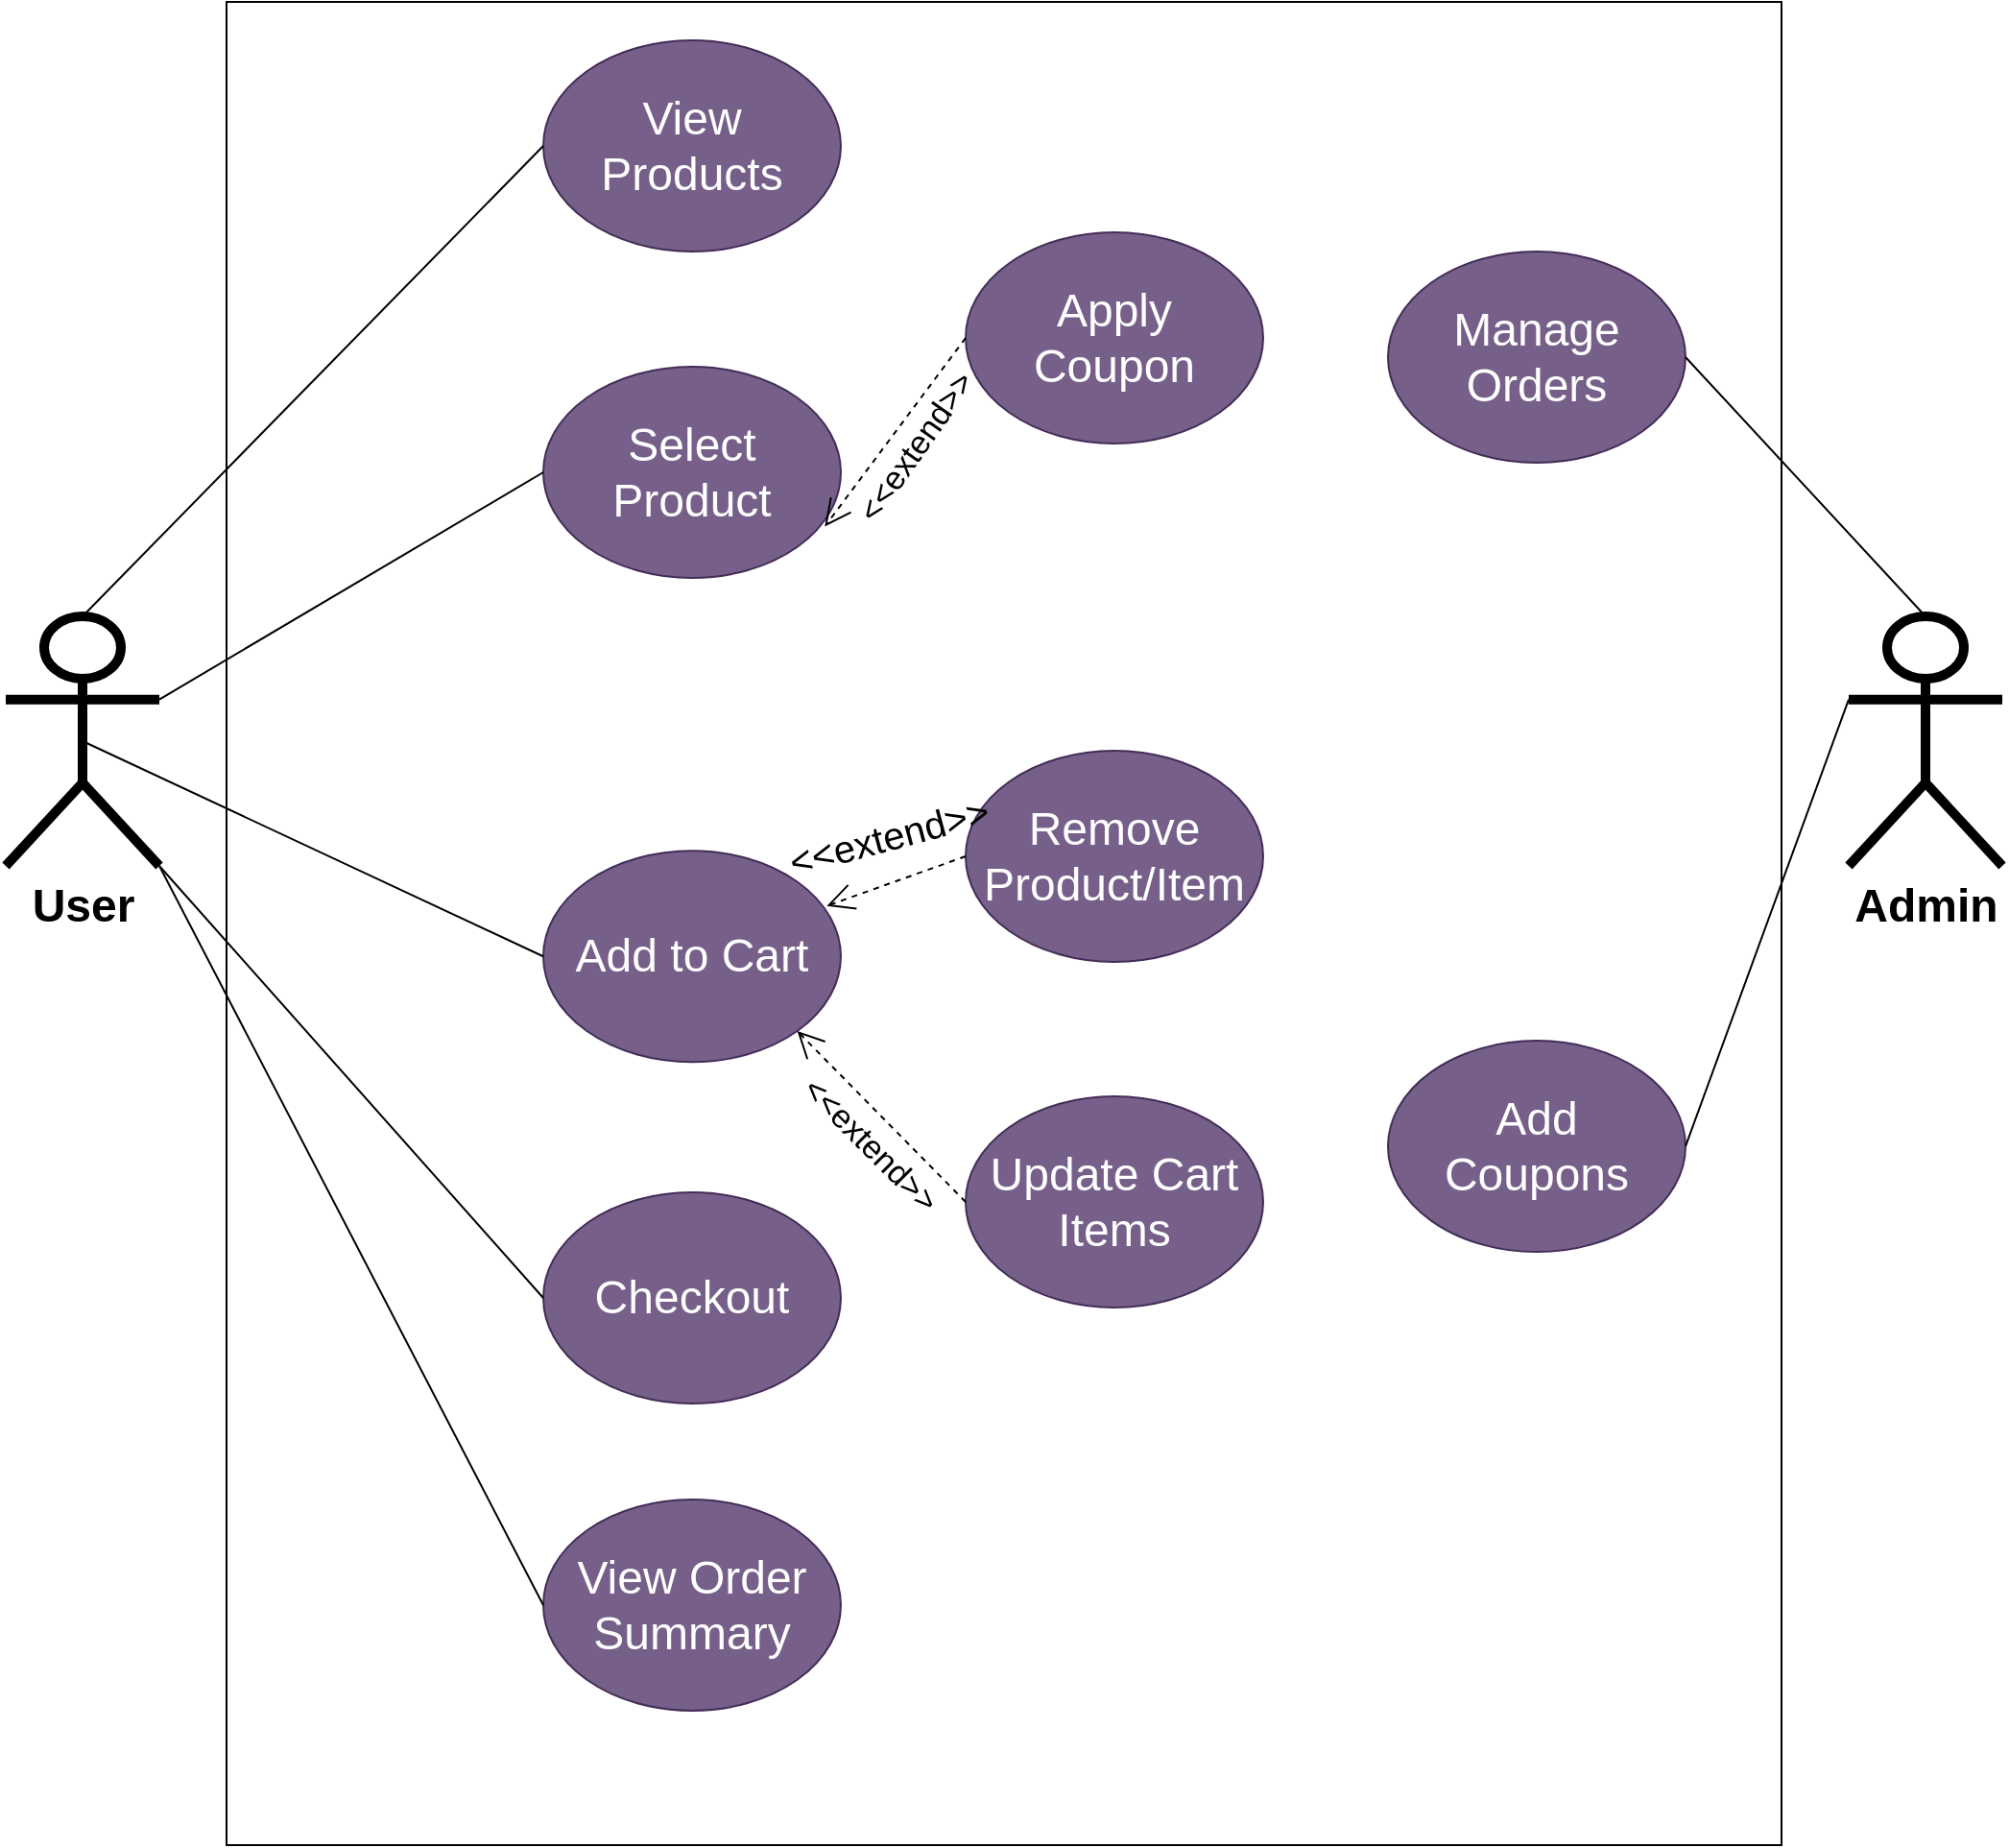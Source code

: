 <mxfile version="22.0.2" type="device">
  <diagram name="Page-1" id="LkhpZ6CCfdrh88WVcFIx">
    <mxGraphModel dx="1750" dy="1035" grid="1" gridSize="10" guides="1" tooltips="1" connect="1" arrows="1" fold="1" page="1" pageScale="1" pageWidth="1100" pageHeight="850" math="0" shadow="0">
      <root>
        <mxCell id="0" />
        <mxCell id="1" parent="0" />
        <mxCell id="tVrZ6iqtI6KizUPM5ld6-1" value="" style="rounded=0;whiteSpace=wrap;html=1;movable=0;resizable=0;rotatable=0;deletable=0;editable=0;locked=1;connectable=0;" parent="1" vertex="1">
          <mxGeometry x="145" y="80" width="810" height="960" as="geometry" />
        </mxCell>
        <mxCell id="tVrZ6iqtI6KizUPM5ld6-2" value="&lt;font style=&quot;font-size: 24px;&quot;&gt;User&lt;/font&gt;" style="shape=umlActor;verticalLabelPosition=bottom;verticalAlign=top;html=1;outlineConnect=0;fillStyle=auto;strokeWidth=5;fontSize=24;fontStyle=1" parent="1" vertex="1">
          <mxGeometry x="30" y="400" width="80" height="130" as="geometry" />
        </mxCell>
        <mxCell id="tVrZ6iqtI6KizUPM5ld6-3" value="&lt;font style=&quot;font-size: 24px;&quot;&gt;Admin&lt;/font&gt;" style="shape=umlActor;verticalLabelPosition=bottom;verticalAlign=top;html=1;outlineConnect=0;fillStyle=auto;strokeWidth=5;fontSize=24;fontStyle=1" parent="1" vertex="1">
          <mxGeometry x="990" y="400" width="80" height="130" as="geometry" />
        </mxCell>
        <mxCell id="tVrZ6iqtI6KizUPM5ld6-4" value="View &lt;br&gt;Products" style="ellipse;whiteSpace=wrap;html=1;fontSize=24;fillColor=#76608a;fontColor=#ffffff;strokeColor=#432D57;" parent="1" vertex="1">
          <mxGeometry x="310" y="100" width="155" height="110" as="geometry" />
        </mxCell>
        <mxCell id="tVrZ6iqtI6KizUPM5ld6-5" value="Select Product" style="ellipse;whiteSpace=wrap;html=1;fontSize=24;fillColor=#76608a;fontColor=#ffffff;strokeColor=#432D57;" parent="1" vertex="1">
          <mxGeometry x="310" y="270" width="155" height="110" as="geometry" />
        </mxCell>
        <mxCell id="tVrZ6iqtI6KizUPM5ld6-6" value="Add to Cart" style="ellipse;whiteSpace=wrap;html=1;fontSize=24;fillColor=#76608a;fontColor=#ffffff;strokeColor=#432D57;" parent="1" vertex="1">
          <mxGeometry x="310" y="522.13" width="155" height="110" as="geometry" />
        </mxCell>
        <mxCell id="tVrZ6iqtI6KizUPM5ld6-7" value="Update Cart Items" style="ellipse;whiteSpace=wrap;html=1;fontSize=24;fillColor=#76608a;fontColor=#ffffff;strokeColor=#432D57;" parent="1" vertex="1">
          <mxGeometry x="530" y="650" width="155" height="110" as="geometry" />
        </mxCell>
        <mxCell id="tVrZ6iqtI6KizUPM5ld6-9" value="Remove Product/Item" style="ellipse;whiteSpace=wrap;html=1;fontSize=24;fillColor=#76608a;fontColor=#ffffff;strokeColor=#432D57;" parent="1" vertex="1">
          <mxGeometry x="530" y="470" width="155" height="110" as="geometry" />
        </mxCell>
        <mxCell id="tVrZ6iqtI6KizUPM5ld6-10" value="Checkout" style="ellipse;whiteSpace=wrap;html=1;fontSize=24;fillColor=#76608a;fontColor=#ffffff;strokeColor=#432D57;" parent="1" vertex="1">
          <mxGeometry x="310" y="700" width="155" height="110" as="geometry" />
        </mxCell>
        <mxCell id="tVrZ6iqtI6KizUPM5ld6-11" value="View Order Summary" style="ellipse;whiteSpace=wrap;html=1;fontSize=24;fillColor=#76608a;fontColor=#ffffff;strokeColor=#432D57;" parent="1" vertex="1">
          <mxGeometry x="310" y="860" width="155" height="110" as="geometry" />
        </mxCell>
        <mxCell id="tVrZ6iqtI6KizUPM5ld6-12" value="" style="endArrow=none;html=1;rounded=0;exitX=0.5;exitY=0;exitDx=0;exitDy=0;exitPerimeter=0;entryX=0;entryY=0.5;entryDx=0;entryDy=0;" parent="1" source="tVrZ6iqtI6KizUPM5ld6-2" target="tVrZ6iqtI6KizUPM5ld6-4" edge="1">
          <mxGeometry width="50" height="50" relative="1" as="geometry">
            <mxPoint x="470" y="500" as="sourcePoint" />
            <mxPoint x="520" y="450" as="targetPoint" />
          </mxGeometry>
        </mxCell>
        <mxCell id="tVrZ6iqtI6KizUPM5ld6-13" value="" style="endArrow=none;html=1;rounded=0;exitX=1;exitY=0.333;exitDx=0;exitDy=0;exitPerimeter=0;entryX=0;entryY=0.5;entryDx=0;entryDy=0;" parent="1" source="tVrZ6iqtI6KizUPM5ld6-2" target="tVrZ6iqtI6KizUPM5ld6-5" edge="1">
          <mxGeometry width="50" height="50" relative="1" as="geometry">
            <mxPoint x="470" y="500" as="sourcePoint" />
            <mxPoint x="520" y="450" as="targetPoint" />
          </mxGeometry>
        </mxCell>
        <mxCell id="tVrZ6iqtI6KizUPM5ld6-14" value="" style="endArrow=none;html=1;rounded=0;exitX=0.5;exitY=0.5;exitDx=0;exitDy=0;exitPerimeter=0;entryX=0;entryY=0.5;entryDx=0;entryDy=0;" parent="1" source="tVrZ6iqtI6KizUPM5ld6-2" target="tVrZ6iqtI6KizUPM5ld6-6" edge="1">
          <mxGeometry width="50" height="50" relative="1" as="geometry">
            <mxPoint x="470" y="500" as="sourcePoint" />
            <mxPoint x="520" y="450" as="targetPoint" />
          </mxGeometry>
        </mxCell>
        <mxCell id="tVrZ6iqtI6KizUPM5ld6-17" value="" style="endArrow=none;html=1;rounded=0;entryX=1;entryY=1;entryDx=0;entryDy=0;entryPerimeter=0;exitX=0;exitY=0.5;exitDx=0;exitDy=0;" parent="1" source="tVrZ6iqtI6KizUPM5ld6-10" target="tVrZ6iqtI6KizUPM5ld6-2" edge="1">
          <mxGeometry width="50" height="50" relative="1" as="geometry">
            <mxPoint x="470" y="640" as="sourcePoint" />
            <mxPoint x="520" y="590" as="targetPoint" />
          </mxGeometry>
        </mxCell>
        <mxCell id="tVrZ6iqtI6KizUPM5ld6-18" value="" style="endArrow=none;html=1;rounded=0;entryX=1;entryY=1;entryDx=0;entryDy=0;entryPerimeter=0;exitX=0;exitY=0.5;exitDx=0;exitDy=0;" parent="1" source="tVrZ6iqtI6KizUPM5ld6-11" target="tVrZ6iqtI6KizUPM5ld6-2" edge="1">
          <mxGeometry width="50" height="50" relative="1" as="geometry">
            <mxPoint x="250" y="815" as="sourcePoint" />
            <mxPoint x="120" y="540" as="targetPoint" />
          </mxGeometry>
        </mxCell>
        <mxCell id="tVrZ6iqtI6KizUPM5ld6-20" value="" style="endArrow=open;endSize=12;dashed=1;html=1;rounded=0;exitX=0;exitY=0.5;exitDx=0;exitDy=0;entryX=0.953;entryY=0.261;entryDx=0;entryDy=0;entryPerimeter=0;" parent="1" source="tVrZ6iqtI6KizUPM5ld6-9" target="tVrZ6iqtI6KizUPM5ld6-6" edge="1">
          <mxGeometry width="160" relative="1" as="geometry">
            <mxPoint x="420" y="470" as="sourcePoint" />
            <mxPoint x="580" y="470" as="targetPoint" />
          </mxGeometry>
        </mxCell>
        <mxCell id="tVrZ6iqtI6KizUPM5ld6-22" value="&lt;font style=&quot;font-size: 20px;&quot;&gt;&amp;lt;&amp;lt;extend&amp;gt;&amp;gt;&lt;/font&gt;" style="text;html=1;strokeColor=none;fillColor=none;align=center;verticalAlign=middle;whiteSpace=wrap;rounded=0;rotation=-15;" parent="1" vertex="1">
          <mxGeometry x="460" y="497.87" width="60" height="32.13" as="geometry" />
        </mxCell>
        <mxCell id="tVrZ6iqtI6KizUPM5ld6-27" value="" style="endArrow=open;endSize=12;dashed=1;html=1;rounded=0;exitX=0;exitY=0.5;exitDx=0;exitDy=0;entryX=1;entryY=1;entryDx=0;entryDy=0;" parent="1" source="tVrZ6iqtI6KizUPM5ld6-7" target="tVrZ6iqtI6KizUPM5ld6-6" edge="1">
          <mxGeometry width="160" relative="1" as="geometry">
            <mxPoint x="420" y="470" as="sourcePoint" />
            <mxPoint x="580" y="470" as="targetPoint" />
          </mxGeometry>
        </mxCell>
        <mxCell id="tVrZ6iqtI6KizUPM5ld6-28" value="&lt;font style=&quot;font-size: 17px;&quot;&gt;&amp;lt;&amp;lt;extend&amp;gt;&amp;gt;&lt;/font&gt;" style="text;html=1;strokeColor=none;fillColor=none;align=center;verticalAlign=middle;whiteSpace=wrap;rounded=0;rotation=-55;" parent="1" vertex="1">
          <mxGeometry x="475" y="296" width="60" height="32.13" as="geometry" />
        </mxCell>
        <mxCell id="tVrZ6iqtI6KizUPM5ld6-30" value="Manage&lt;br style=&quot;font-size: 24px;&quot;&gt;Orders" style="ellipse;whiteSpace=wrap;html=1;fontSize=24;fillColor=#76608a;fontColor=#ffffff;strokeColor=#432D57;" parent="1" vertex="1">
          <mxGeometry x="750" y="210" width="155" height="110" as="geometry" />
        </mxCell>
        <mxCell id="tVrZ6iqtI6KizUPM5ld6-31" value="Add &lt;br style=&quot;font-size: 24px;&quot;&gt;Coupons" style="ellipse;whiteSpace=wrap;html=1;fontSize=24;fillColor=#76608a;fontColor=#ffffff;strokeColor=#432D57;" parent="1" vertex="1">
          <mxGeometry x="750" y="621.06" width="155" height="110" as="geometry" />
        </mxCell>
        <mxCell id="tVrZ6iqtI6KizUPM5ld6-32" value="" style="endArrow=none;html=1;rounded=0;entryX=0.5;entryY=0;entryDx=0;entryDy=0;entryPerimeter=0;exitX=1;exitY=0.5;exitDx=0;exitDy=0;" parent="1" source="tVrZ6iqtI6KizUPM5ld6-30" target="tVrZ6iqtI6KizUPM5ld6-3" edge="1">
          <mxGeometry width="50" height="50" relative="1" as="geometry">
            <mxPoint x="470" y="500" as="sourcePoint" />
            <mxPoint x="520" y="450" as="targetPoint" />
          </mxGeometry>
        </mxCell>
        <mxCell id="tVrZ6iqtI6KizUPM5ld6-33" value="" style="endArrow=none;html=1;rounded=0;entryX=0;entryY=0.333;entryDx=0;entryDy=0;entryPerimeter=0;exitX=1;exitY=0.5;exitDx=0;exitDy=0;" parent="1" source="tVrZ6iqtI6KizUPM5ld6-31" target="tVrZ6iqtI6KizUPM5ld6-3" edge="1">
          <mxGeometry width="50" height="50" relative="1" as="geometry">
            <mxPoint x="895" y="165" as="sourcePoint" />
            <mxPoint x="1000" y="453" as="targetPoint" />
          </mxGeometry>
        </mxCell>
        <mxCell id="tVrZ6iqtI6KizUPM5ld6-36" value="Apply &lt;br&gt;Coupon" style="ellipse;whiteSpace=wrap;html=1;fontSize=24;fillColor=#76608a;fontColor=#ffffff;strokeColor=#432D57;" parent="1" vertex="1">
          <mxGeometry x="530" y="200" width="155" height="110" as="geometry" />
        </mxCell>
        <mxCell id="tVrZ6iqtI6KizUPM5ld6-38" value="" style="endArrow=open;endSize=12;dashed=1;html=1;rounded=0;exitX=0;exitY=0.5;exitDx=0;exitDy=0;entryX=0.946;entryY=0.757;entryDx=0;entryDy=0;entryPerimeter=0;" parent="1" source="tVrZ6iqtI6KizUPM5ld6-36" target="tVrZ6iqtI6KizUPM5ld6-5" edge="1">
          <mxGeometry width="160" relative="1" as="geometry">
            <mxPoint x="544" y="615" as="sourcePoint" />
            <mxPoint x="468" y="569" as="targetPoint" />
          </mxGeometry>
        </mxCell>
        <mxCell id="tVrZ6iqtI6KizUPM5ld6-39" value="&lt;font style=&quot;font-size: 17px;&quot;&gt;&amp;lt;&amp;lt;extend&amp;gt;&amp;gt;&lt;/font&gt;" style="text;html=1;strokeColor=none;fillColor=none;align=center;verticalAlign=middle;whiteSpace=wrap;rounded=0;rotation=45;" parent="1" vertex="1">
          <mxGeometry x="450" y="660" width="60" height="32.13" as="geometry" />
        </mxCell>
      </root>
    </mxGraphModel>
  </diagram>
</mxfile>
